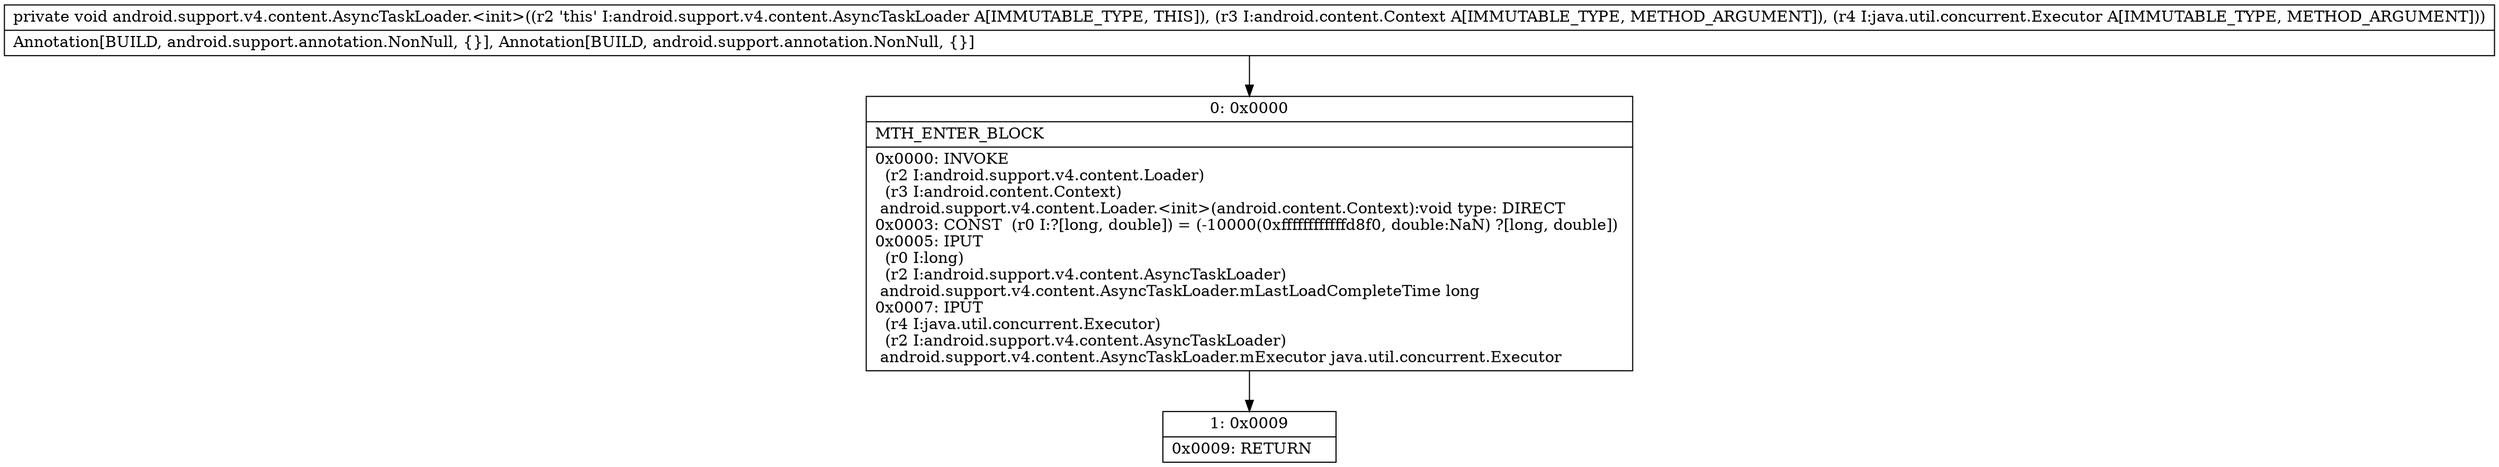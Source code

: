 digraph "CFG forandroid.support.v4.content.AsyncTaskLoader.\<init\>(Landroid\/content\/Context;Ljava\/util\/concurrent\/Executor;)V" {
Node_0 [shape=record,label="{0\:\ 0x0000|MTH_ENTER_BLOCK\l|0x0000: INVOKE  \l  (r2 I:android.support.v4.content.Loader)\l  (r3 I:android.content.Context)\l android.support.v4.content.Loader.\<init\>(android.content.Context):void type: DIRECT \l0x0003: CONST  (r0 I:?[long, double]) = (\-10000(0xffffffffffffd8f0, double:NaN) ?[long, double]) \l0x0005: IPUT  \l  (r0 I:long)\l  (r2 I:android.support.v4.content.AsyncTaskLoader)\l android.support.v4.content.AsyncTaskLoader.mLastLoadCompleteTime long \l0x0007: IPUT  \l  (r4 I:java.util.concurrent.Executor)\l  (r2 I:android.support.v4.content.AsyncTaskLoader)\l android.support.v4.content.AsyncTaskLoader.mExecutor java.util.concurrent.Executor \l}"];
Node_1 [shape=record,label="{1\:\ 0x0009|0x0009: RETURN   \l}"];
MethodNode[shape=record,label="{private void android.support.v4.content.AsyncTaskLoader.\<init\>((r2 'this' I:android.support.v4.content.AsyncTaskLoader A[IMMUTABLE_TYPE, THIS]), (r3 I:android.content.Context A[IMMUTABLE_TYPE, METHOD_ARGUMENT]), (r4 I:java.util.concurrent.Executor A[IMMUTABLE_TYPE, METHOD_ARGUMENT]))  | Annotation[BUILD, android.support.annotation.NonNull, \{\}], Annotation[BUILD, android.support.annotation.NonNull, \{\}]\l}"];
MethodNode -> Node_0;
Node_0 -> Node_1;
}

